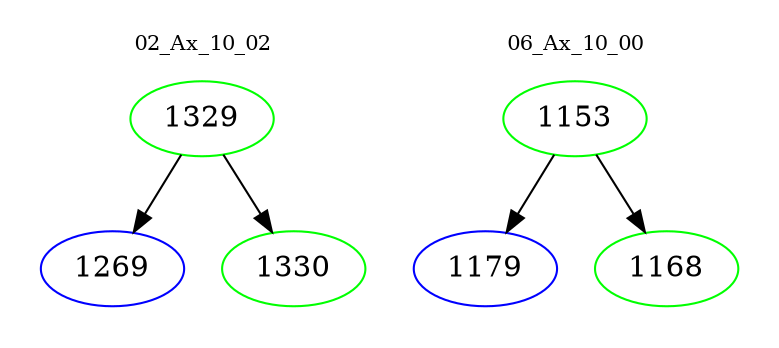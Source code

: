 digraph{
subgraph cluster_0 {
color = white
label = "02_Ax_10_02";
fontsize=10;
T0_1329 [label="1329", color="green"]
T0_1329 -> T0_1269 [color="black"]
T0_1269 [label="1269", color="blue"]
T0_1329 -> T0_1330 [color="black"]
T0_1330 [label="1330", color="green"]
}
subgraph cluster_1 {
color = white
label = "06_Ax_10_00";
fontsize=10;
T1_1153 [label="1153", color="green"]
T1_1153 -> T1_1179 [color="black"]
T1_1179 [label="1179", color="blue"]
T1_1153 -> T1_1168 [color="black"]
T1_1168 [label="1168", color="green"]
}
}
